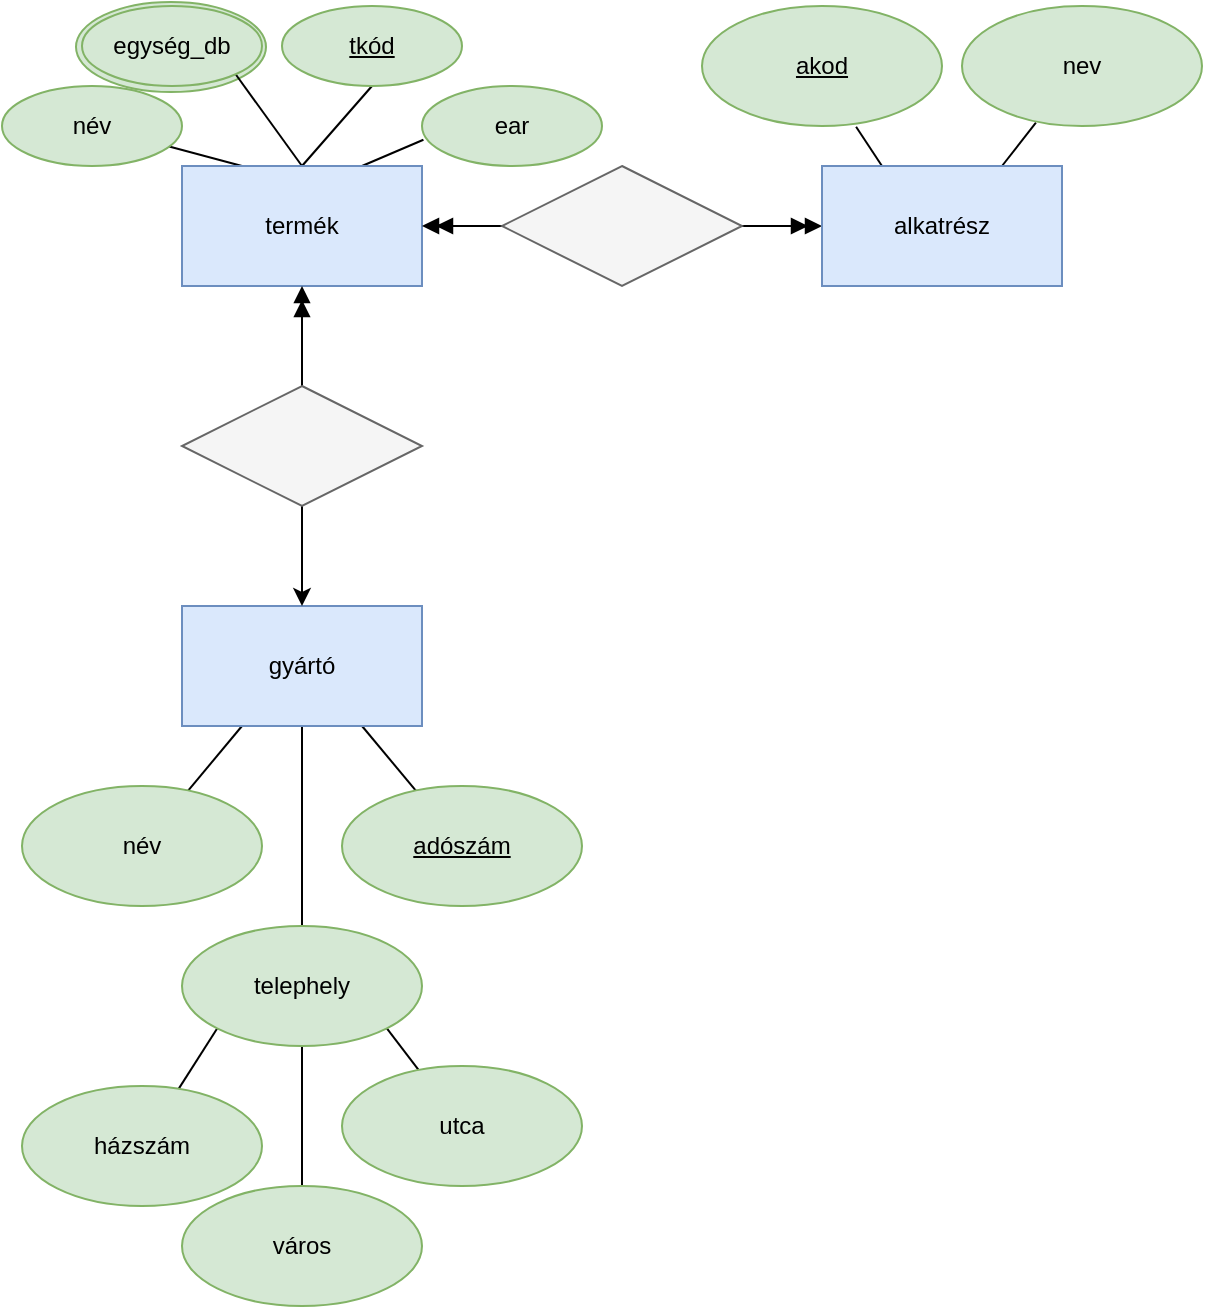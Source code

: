 <mxfile version="20.4.0" type="device"><diagram id="3Hn4xAxNsXAKJAQ3Ugm6" name="1 oldal"><mxGraphModel dx="865" dy="488" grid="1" gridSize="10" guides="1" tooltips="1" connect="1" arrows="1" fold="1" page="1" pageScale="1" pageWidth="827" pageHeight="1169" math="0" shadow="0"><root><mxCell id="0"/><mxCell id="1" parent="0"/><mxCell id="Jr_JVIh4iqFu1kXkExVv-47" value="egység_db" style="ellipse;whiteSpace=wrap;html=1;fillColor=#d5e8d4;strokeColor=#82b366;perimeterSpacing=0;strokeWidth=1;" vertex="1" parent="1"><mxGeometry x="267" y="18" width="95" height="45" as="geometry"/></mxCell><mxCell id="Jr_JVIh4iqFu1kXkExVv-23" style="edgeStyle=none;rounded=0;orthogonalLoop=1;jettySize=auto;html=1;exitX=0.25;exitY=0;exitDx=0;exitDy=0;endArrow=none;endFill=0;" edge="1" parent="1" source="Jr_JVIh4iqFu1kXkExVv-1" target="Jr_JVIh4iqFu1kXkExVv-22"><mxGeometry relative="1" as="geometry"/></mxCell><mxCell id="Jr_JVIh4iqFu1kXkExVv-24" style="edgeStyle=none;rounded=0;orthogonalLoop=1;jettySize=auto;html=1;exitX=0.5;exitY=0;exitDx=0;exitDy=0;entryX=0.5;entryY=1;entryDx=0;entryDy=0;endArrow=none;endFill=0;" edge="1" parent="1" source="Jr_JVIh4iqFu1kXkExVv-1" target="Jr_JVIh4iqFu1kXkExVv-20"><mxGeometry relative="1" as="geometry"/></mxCell><mxCell id="Jr_JVIh4iqFu1kXkExVv-25" style="edgeStyle=none;rounded=0;orthogonalLoop=1;jettySize=auto;html=1;exitX=0.75;exitY=0;exitDx=0;exitDy=0;entryX=0.008;entryY=0.672;entryDx=0;entryDy=0;entryPerimeter=0;endArrow=none;endFill=0;" edge="1" parent="1" source="Jr_JVIh4iqFu1kXkExVv-1" target="Jr_JVIh4iqFu1kXkExVv-21"><mxGeometry relative="1" as="geometry"/></mxCell><mxCell id="Jr_JVIh4iqFu1kXkExVv-43" style="edgeStyle=none;rounded=0;orthogonalLoop=1;jettySize=auto;html=1;exitX=0.5;exitY=0;exitDx=0;exitDy=0;entryX=1;entryY=1;entryDx=0;entryDy=0;endArrow=none;endFill=0;" edge="1" parent="1" source="Jr_JVIh4iqFu1kXkExVv-1" target="Jr_JVIh4iqFu1kXkExVv-42"><mxGeometry relative="1" as="geometry"/></mxCell><mxCell id="Jr_JVIh4iqFu1kXkExVv-1" value="termék" style="rounded=0;whiteSpace=wrap;html=1;fillColor=#dae8fc;strokeColor=#6c8ebf;" vertex="1" parent="1"><mxGeometry x="320" y="100" width="120" height="60" as="geometry"/></mxCell><mxCell id="Jr_JVIh4iqFu1kXkExVv-16" style="edgeStyle=none;rounded=0;orthogonalLoop=1;jettySize=auto;html=1;exitX=0.25;exitY=1;exitDx=0;exitDy=0;endArrow=none;endFill=0;" edge="1" parent="1" source="Jr_JVIh4iqFu1kXkExVv-2" target="Jr_JVIh4iqFu1kXkExVv-8"><mxGeometry relative="1" as="geometry"/></mxCell><mxCell id="Jr_JVIh4iqFu1kXkExVv-17" style="edgeStyle=none;rounded=0;orthogonalLoop=1;jettySize=auto;html=1;exitX=0.5;exitY=1;exitDx=0;exitDy=0;entryX=0.5;entryY=0;entryDx=0;entryDy=0;endArrow=none;endFill=0;" edge="1" parent="1" source="Jr_JVIh4iqFu1kXkExVv-2" target="Jr_JVIh4iqFu1kXkExVv-7"><mxGeometry relative="1" as="geometry"/></mxCell><mxCell id="Jr_JVIh4iqFu1kXkExVv-18" style="edgeStyle=none;rounded=0;orthogonalLoop=1;jettySize=auto;html=1;exitX=0.75;exitY=1;exitDx=0;exitDy=0;endArrow=none;endFill=0;" edge="1" parent="1" source="Jr_JVIh4iqFu1kXkExVv-2" target="Jr_JVIh4iqFu1kXkExVv-6"><mxGeometry relative="1" as="geometry"/></mxCell><mxCell id="Jr_JVIh4iqFu1kXkExVv-2" value="gyártó" style="rounded=0;whiteSpace=wrap;html=1;fillColor=#dae8fc;strokeColor=#6c8ebf;" vertex="1" parent="1"><mxGeometry x="320" y="320" width="120" height="60" as="geometry"/></mxCell><mxCell id="Jr_JVIh4iqFu1kXkExVv-4" style="edgeStyle=orthogonalEdgeStyle;rounded=0;orthogonalLoop=1;jettySize=auto;html=1;exitX=0.5;exitY=0;exitDx=0;exitDy=0;entryX=0.5;entryY=1;entryDx=0;entryDy=0;endArrow=doubleBlock;endFill=1;" edge="1" parent="1" source="Jr_JVIh4iqFu1kXkExVv-3" target="Jr_JVIh4iqFu1kXkExVv-1"><mxGeometry relative="1" as="geometry"/></mxCell><mxCell id="Jr_JVIh4iqFu1kXkExVv-5" style="edgeStyle=orthogonalEdgeStyle;rounded=0;orthogonalLoop=1;jettySize=auto;html=1;exitX=0.5;exitY=1;exitDx=0;exitDy=0;endArrow=classic;endFill=1;" edge="1" parent="1" source="Jr_JVIh4iqFu1kXkExVv-3" target="Jr_JVIh4iqFu1kXkExVv-2"><mxGeometry relative="1" as="geometry"/></mxCell><mxCell id="Jr_JVIh4iqFu1kXkExVv-3" value="" style="rhombus;whiteSpace=wrap;html=1;fillColor=#f5f5f5;fontColor=#333333;strokeColor=#666666;" vertex="1" parent="1"><mxGeometry x="320" y="210" width="120" height="60" as="geometry"/></mxCell><mxCell id="Jr_JVIh4iqFu1kXkExVv-6" value="&lt;u&gt;adószám&lt;/u&gt;" style="ellipse;whiteSpace=wrap;html=1;fillColor=#d5e8d4;strokeColor=#82b366;" vertex="1" parent="1"><mxGeometry x="400" y="410" width="120" height="60" as="geometry"/></mxCell><mxCell id="Jr_JVIh4iqFu1kXkExVv-29" style="edgeStyle=none;rounded=0;orthogonalLoop=1;jettySize=auto;html=1;exitX=0;exitY=1;exitDx=0;exitDy=0;endArrow=none;endFill=0;" edge="1" parent="1" source="Jr_JVIh4iqFu1kXkExVv-7" target="Jr_JVIh4iqFu1kXkExVv-26"><mxGeometry relative="1" as="geometry"/></mxCell><mxCell id="Jr_JVIh4iqFu1kXkExVv-30" style="edgeStyle=none;rounded=0;orthogonalLoop=1;jettySize=auto;html=1;exitX=0.5;exitY=1;exitDx=0;exitDy=0;entryX=0.5;entryY=0;entryDx=0;entryDy=0;endArrow=none;endFill=0;" edge="1" parent="1" source="Jr_JVIh4iqFu1kXkExVv-7" target="Jr_JVIh4iqFu1kXkExVv-27"><mxGeometry relative="1" as="geometry"/></mxCell><mxCell id="Jr_JVIh4iqFu1kXkExVv-31" style="edgeStyle=none;rounded=0;orthogonalLoop=1;jettySize=auto;html=1;exitX=1;exitY=1;exitDx=0;exitDy=0;endArrow=none;endFill=0;" edge="1" parent="1" source="Jr_JVIh4iqFu1kXkExVv-7" target="Jr_JVIh4iqFu1kXkExVv-28"><mxGeometry relative="1" as="geometry"/></mxCell><mxCell id="Jr_JVIh4iqFu1kXkExVv-7" value="telephely" style="ellipse;whiteSpace=wrap;html=1;fillColor=#d5e8d4;strokeColor=#82b366;" vertex="1" parent="1"><mxGeometry x="320" y="480" width="120" height="60" as="geometry"/></mxCell><mxCell id="Jr_JVIh4iqFu1kXkExVv-8" value="név" style="ellipse;whiteSpace=wrap;html=1;fillColor=#d5e8d4;strokeColor=#82b366;" vertex="1" parent="1"><mxGeometry x="240" y="410" width="120" height="60" as="geometry"/></mxCell><mxCell id="Jr_JVIh4iqFu1kXkExVv-14" style="rounded=0;orthogonalLoop=1;jettySize=auto;html=1;exitX=0.5;exitY=1;exitDx=0;exitDy=0;endArrow=none;endFill=0;" edge="1" parent="1" source="Jr_JVIh4iqFu1kXkExVv-2" target="Jr_JVIh4iqFu1kXkExVv-2"><mxGeometry relative="1" as="geometry"/></mxCell><mxCell id="Jr_JVIh4iqFu1kXkExVv-20" value="&lt;u&gt;tkód&lt;/u&gt;" style="ellipse;whiteSpace=wrap;html=1;fillColor=#d5e8d4;strokeColor=#82b366;" vertex="1" parent="1"><mxGeometry x="370" y="20" width="90" height="40" as="geometry"/></mxCell><mxCell id="Jr_JVIh4iqFu1kXkExVv-21" value="ear" style="ellipse;whiteSpace=wrap;html=1;fillColor=#d5e8d4;strokeColor=#82b366;" vertex="1" parent="1"><mxGeometry x="440" y="60" width="90" height="40" as="geometry"/></mxCell><mxCell id="Jr_JVIh4iqFu1kXkExVv-22" value="név" style="ellipse;whiteSpace=wrap;html=1;fillColor=#d5e8d4;strokeColor=#82b366;" vertex="1" parent="1"><mxGeometry x="230" y="60" width="90" height="40" as="geometry"/></mxCell><mxCell id="Jr_JVIh4iqFu1kXkExVv-26" value="házszám" style="ellipse;whiteSpace=wrap;html=1;fillColor=#d5e8d4;strokeColor=#82b366;" vertex="1" parent="1"><mxGeometry x="240" y="560" width="120" height="60" as="geometry"/></mxCell><mxCell id="Jr_JVIh4iqFu1kXkExVv-27" value="város" style="ellipse;whiteSpace=wrap;html=1;fillColor=#d5e8d4;strokeColor=#82b366;" vertex="1" parent="1"><mxGeometry x="320" y="610" width="120" height="60" as="geometry"/></mxCell><mxCell id="Jr_JVIh4iqFu1kXkExVv-28" value="utca" style="ellipse;whiteSpace=wrap;html=1;fillColor=#d5e8d4;strokeColor=#82b366;" vertex="1" parent="1"><mxGeometry x="400" y="550" width="120" height="60" as="geometry"/></mxCell><mxCell id="Jr_JVIh4iqFu1kXkExVv-35" style="edgeStyle=none;rounded=0;orthogonalLoop=1;jettySize=auto;html=1;exitX=0;exitY=0.5;exitDx=0;exitDy=0;entryX=1;entryY=0.5;entryDx=0;entryDy=0;endArrow=doubleBlock;endFill=1;" edge="1" parent="1" source="Jr_JVIh4iqFu1kXkExVv-33" target="Jr_JVIh4iqFu1kXkExVv-1"><mxGeometry relative="1" as="geometry"/></mxCell><mxCell id="Jr_JVIh4iqFu1kXkExVv-41" style="edgeStyle=none;rounded=0;orthogonalLoop=1;jettySize=auto;html=1;exitX=1;exitY=0.5;exitDx=0;exitDy=0;entryX=0;entryY=0.5;entryDx=0;entryDy=0;endArrow=doubleBlock;endFill=1;" edge="1" parent="1" source="Jr_JVIh4iqFu1kXkExVv-33" target="Jr_JVIh4iqFu1kXkExVv-36"><mxGeometry relative="1" as="geometry"/></mxCell><mxCell id="Jr_JVIh4iqFu1kXkExVv-33" value="" style="rhombus;whiteSpace=wrap;html=1;fillColor=#f5f5f5;fontColor=#333333;strokeColor=#666666;" vertex="1" parent="1"><mxGeometry x="480" y="100" width="120" height="60" as="geometry"/></mxCell><mxCell id="Jr_JVIh4iqFu1kXkExVv-39" style="edgeStyle=none;rounded=0;orthogonalLoop=1;jettySize=auto;html=1;exitX=0.25;exitY=0;exitDx=0;exitDy=0;entryX=0.642;entryY=1.006;entryDx=0;entryDy=0;entryPerimeter=0;endArrow=none;endFill=0;" edge="1" parent="1" source="Jr_JVIh4iqFu1kXkExVv-36" target="Jr_JVIh4iqFu1kXkExVv-37"><mxGeometry relative="1" as="geometry"/></mxCell><mxCell id="Jr_JVIh4iqFu1kXkExVv-40" style="edgeStyle=none;rounded=0;orthogonalLoop=1;jettySize=auto;html=1;exitX=0.75;exitY=0;exitDx=0;exitDy=0;entryX=0.308;entryY=0.972;entryDx=0;entryDy=0;entryPerimeter=0;endArrow=none;endFill=0;" edge="1" parent="1" source="Jr_JVIh4iqFu1kXkExVv-36" target="Jr_JVIh4iqFu1kXkExVv-38"><mxGeometry relative="1" as="geometry"/></mxCell><mxCell id="Jr_JVIh4iqFu1kXkExVv-36" value="alkatrész" style="rounded=0;whiteSpace=wrap;html=1;fillColor=#dae8fc;strokeColor=#6c8ebf;" vertex="1" parent="1"><mxGeometry x="640" y="100" width="120" height="60" as="geometry"/></mxCell><mxCell id="Jr_JVIh4iqFu1kXkExVv-37" value="&lt;u&gt;akod&lt;/u&gt;" style="ellipse;whiteSpace=wrap;html=1;fillColor=#d5e8d4;strokeColor=#82b366;" vertex="1" parent="1"><mxGeometry x="580" y="20" width="120" height="60" as="geometry"/></mxCell><mxCell id="Jr_JVIh4iqFu1kXkExVv-38" value="nev" style="ellipse;whiteSpace=wrap;html=1;fillColor=#d5e8d4;strokeColor=#82b366;" vertex="1" parent="1"><mxGeometry x="710" y="20" width="120" height="60" as="geometry"/></mxCell><mxCell id="Jr_JVIh4iqFu1kXkExVv-42" value="egység_db" style="ellipse;whiteSpace=wrap;html=1;fillColor=#d5e8d4;strokeColor=#82b366;perimeterSpacing=0;strokeWidth=1;" vertex="1" parent="1"><mxGeometry x="270" y="20" width="90" height="40" as="geometry"/></mxCell></root></mxGraphModel></diagram></mxfile>